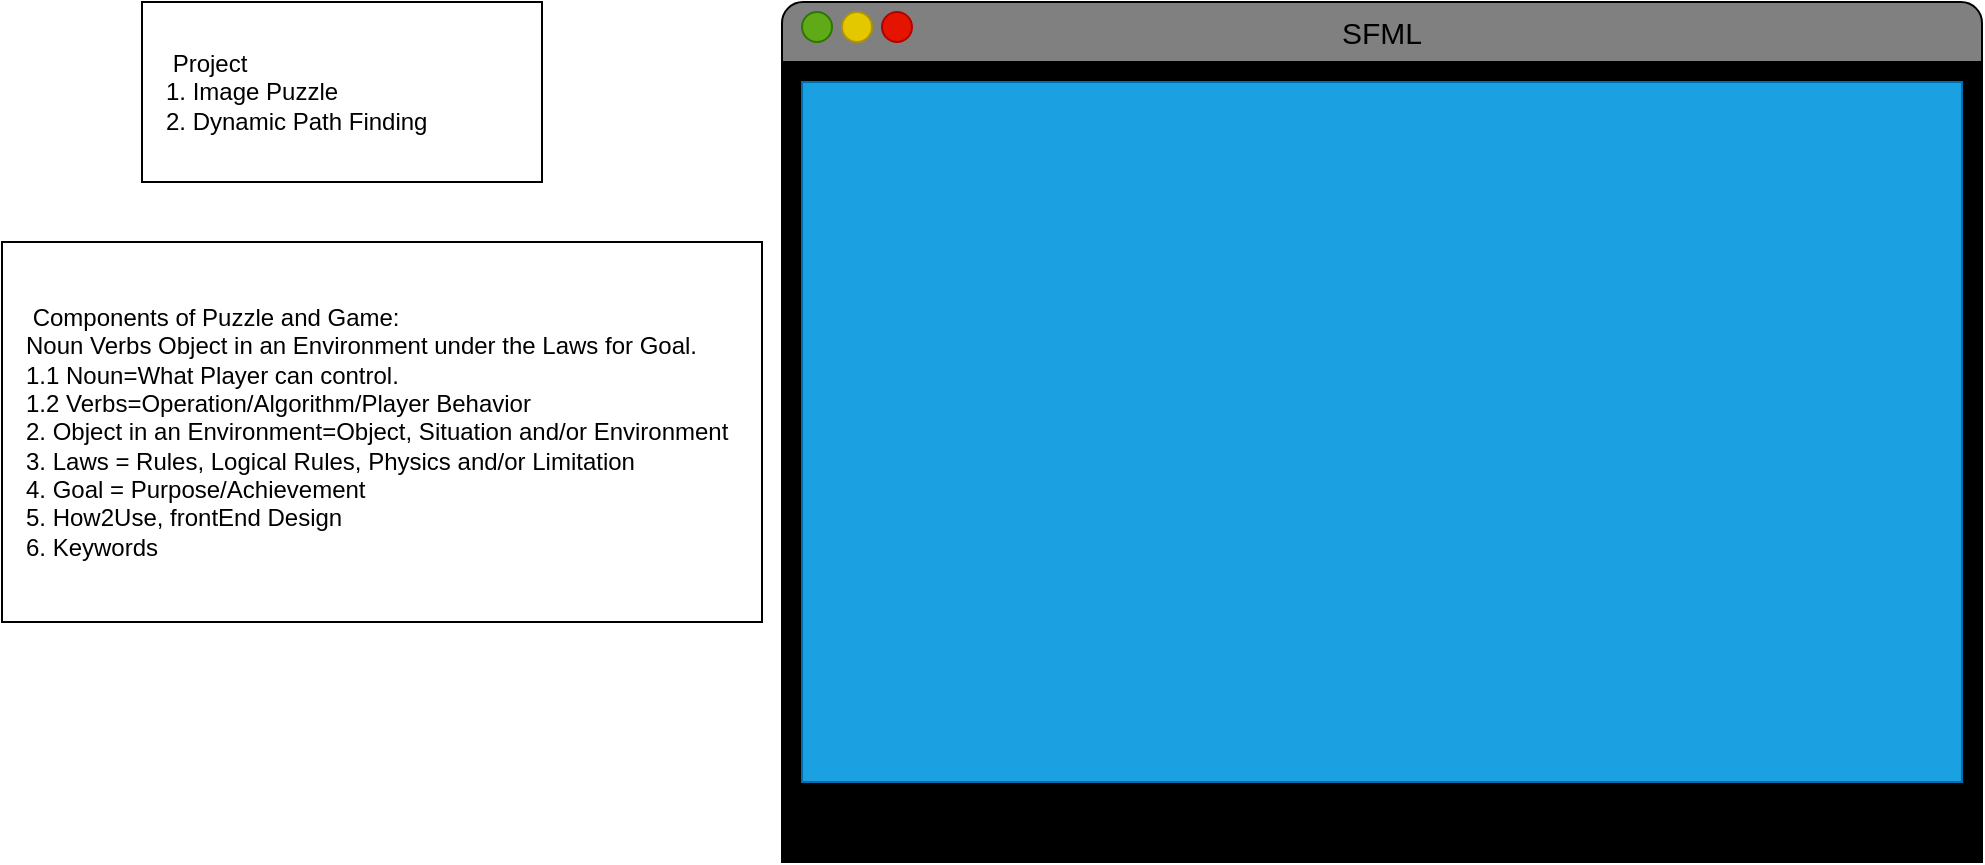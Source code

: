 <mxfile version="17.4.0" type="github">
  <diagram id="cjyhwheIi8SO1nBv0PdJ" name="Page-1">
    <mxGraphModel dx="875" dy="800" grid="1" gridSize="10" guides="1" tooltips="1" connect="1" arrows="1" fold="1" page="1" pageScale="1" pageWidth="850" pageHeight="1100" math="0" shadow="0">
      <root>
        <mxCell id="0" />
        <mxCell id="1" parent="0" />
        <mxCell id="3XXhpOHeEcnUFsxsqvhQ-1" value="&lt;span style=&quot;white-space: pre&quot;&gt; Project&lt;br&gt;1. Image Puzzle&lt;br&gt;2. Dynamic Path Finding&lt;br&gt;&lt;/span&gt;" style="rounded=0;whiteSpace=wrap;html=1;spacingLeft=10;align=left;" parent="1" vertex="1">
          <mxGeometry x="80" y="120" width="200" height="90" as="geometry" />
        </mxCell>
        <mxCell id="3XXhpOHeEcnUFsxsqvhQ-8" value="" style="rounded=1;whiteSpace=wrap;html=1;fillColor=#808080;" parent="1" vertex="1">
          <mxGeometry x="400" y="120" width="600" height="70" as="geometry" />
        </mxCell>
        <mxCell id="3XXhpOHeEcnUFsxsqvhQ-9" value="" style="rounded=0;whiteSpace=wrap;html=1;fillColor=#000000;" parent="1" vertex="1">
          <mxGeometry x="400" y="150" width="600" height="400" as="geometry" />
        </mxCell>
        <mxCell id="3XXhpOHeEcnUFsxsqvhQ-10" value="" style="rounded=0;whiteSpace=wrap;html=1;fillColor=#1ba1e2;strokeColor=#006EAF;fontColor=#ffffff;" parent="1" vertex="1">
          <mxGeometry x="410" y="160" width="580" height="350" as="geometry" />
        </mxCell>
        <mxCell id="3XXhpOHeEcnUFsxsqvhQ-11" value="SFML" style="text;html=1;strokeColor=none;fillColor=none;align=center;verticalAlign=middle;whiteSpace=wrap;rounded=0;fontSize=15;" parent="1" vertex="1">
          <mxGeometry x="670" y="120" width="60" height="30" as="geometry" />
        </mxCell>
        <mxCell id="3XXhpOHeEcnUFsxsqvhQ-12" value="" style="ellipse;whiteSpace=wrap;html=1;aspect=fixed;fillColor=#60a917;fontColor=#ffffff;strokeColor=#2D7600;" parent="1" vertex="1">
          <mxGeometry x="410" y="125" width="15" height="15" as="geometry" />
        </mxCell>
        <mxCell id="3XXhpOHeEcnUFsxsqvhQ-13" value="" style="ellipse;whiteSpace=wrap;html=1;aspect=fixed;fillColor=#e3c800;fontColor=#000000;strokeColor=#B09500;" parent="1" vertex="1">
          <mxGeometry x="430" y="125" width="15" height="15" as="geometry" />
        </mxCell>
        <mxCell id="3XXhpOHeEcnUFsxsqvhQ-14" value="" style="ellipse;whiteSpace=wrap;html=1;aspect=fixed;fillColor=#e51400;fontColor=#ffffff;strokeColor=#B20000;" parent="1" vertex="1">
          <mxGeometry x="450" y="125" width="15" height="15" as="geometry" />
        </mxCell>
        <mxCell id="3XXhpOHeEcnUFsxsqvhQ-15" value="&lt;span style=&quot;white-space: pre&quot;&gt; Components of Puzzle and Game:&lt;br&gt;Noun Verbs Object in an Environment under the Laws for Goal.&lt;br&gt;1.1 Noun=What Player can control.&lt;br&gt;1.2 Verbs=Operation/Algorithm/Player Behavior&lt;br&gt;2. Object in an Environment=Object, Situation and/or Environment&lt;br&gt;3. Laws = Rules, Logical Rules, Physics and/or Limitation&lt;br&gt;4. Goal = Purpose/Achievement&lt;br&gt;5. How2Use, frontEnd Design&lt;br&gt;6. Keywords&lt;br&gt;&lt;/span&gt;" style="rounded=0;whiteSpace=wrap;html=1;align=left;spacingLeft=10;" parent="1" vertex="1">
          <mxGeometry x="10" y="240" width="380" height="190" as="geometry" />
        </mxCell>
      </root>
    </mxGraphModel>
  </diagram>
</mxfile>
